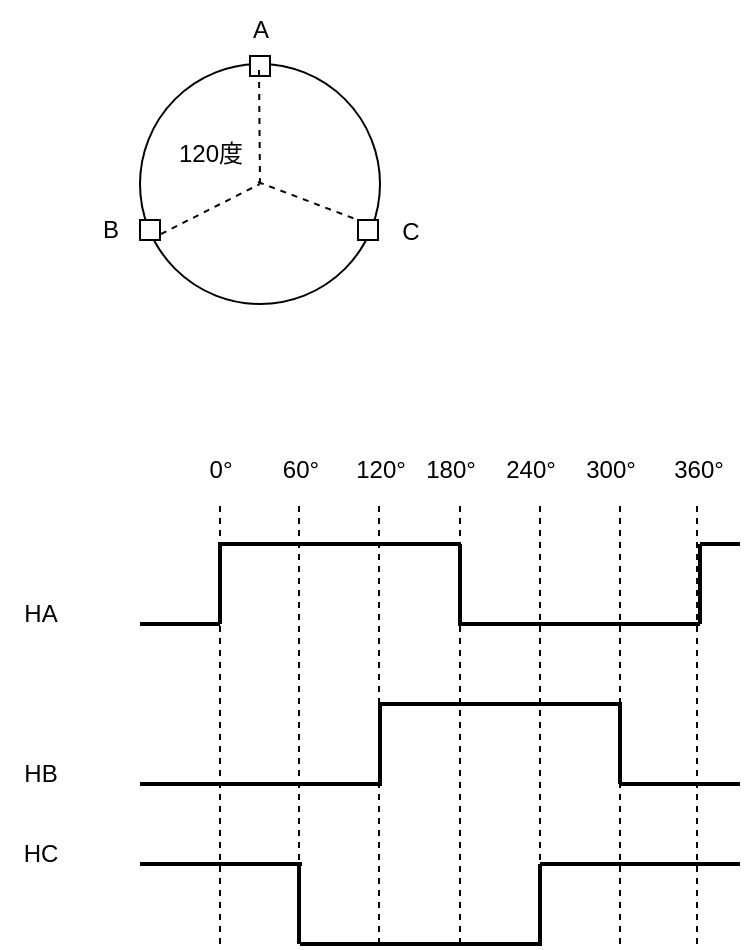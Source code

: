 <mxfile version="24.9.0">
  <diagram name="霍尔传感器使用" id="jZ_4YWDL3ssqv_X1GesC">
    <mxGraphModel dx="954" dy="558" grid="1" gridSize="10" guides="1" tooltips="1" connect="1" arrows="1" fold="1" page="1" pageScale="1" pageWidth="827" pageHeight="1169" math="0" shadow="0">
      <root>
        <mxCell id="0" />
        <mxCell id="1" parent="0" />
        <mxCell id="nKnXS1dDrPCADGeF1BPs-1" value="" style="ellipse;whiteSpace=wrap;html=1;aspect=fixed;" vertex="1" parent="1">
          <mxGeometry x="160" y="120" width="120" height="120" as="geometry" />
        </mxCell>
        <mxCell id="nKnXS1dDrPCADGeF1BPs-2" value="A" style="text;html=1;align=center;verticalAlign=middle;resizable=0;points=[];autosize=1;strokeColor=none;fillColor=none;" vertex="1" parent="1">
          <mxGeometry x="205" y="88" width="30" height="30" as="geometry" />
        </mxCell>
        <mxCell id="nKnXS1dDrPCADGeF1BPs-3" value="B" style="text;html=1;align=center;verticalAlign=middle;resizable=0;points=[];autosize=1;strokeColor=none;fillColor=none;" vertex="1" parent="1">
          <mxGeometry x="130" y="188" width="30" height="30" as="geometry" />
        </mxCell>
        <mxCell id="nKnXS1dDrPCADGeF1BPs-4" value="C" style="text;html=1;align=center;verticalAlign=middle;resizable=0;points=[];autosize=1;strokeColor=none;fillColor=none;" vertex="1" parent="1">
          <mxGeometry x="280" y="189" width="30" height="30" as="geometry" />
        </mxCell>
        <mxCell id="nKnXS1dDrPCADGeF1BPs-5" value="" style="rounded=0;whiteSpace=wrap;html=1;" vertex="1" parent="1">
          <mxGeometry x="215" y="116" width="10" height="10" as="geometry" />
        </mxCell>
        <mxCell id="nKnXS1dDrPCADGeF1BPs-7" value="" style="rounded=0;whiteSpace=wrap;html=1;" vertex="1" parent="1">
          <mxGeometry x="160" y="198" width="10" height="10" as="geometry" />
        </mxCell>
        <mxCell id="nKnXS1dDrPCADGeF1BPs-8" value="" style="rounded=0;whiteSpace=wrap;html=1;" vertex="1" parent="1">
          <mxGeometry x="269" y="198" width="10" height="10" as="geometry" />
        </mxCell>
        <mxCell id="nKnXS1dDrPCADGeF1BPs-15" value="" style="endArrow=none;dashed=1;html=1;rounded=0;" edge="1" parent="1">
          <mxGeometry width="50" height="50" relative="1" as="geometry">
            <mxPoint x="220" y="180" as="sourcePoint" />
            <mxPoint x="219.5" y="123" as="targetPoint" />
          </mxGeometry>
        </mxCell>
        <mxCell id="nKnXS1dDrPCADGeF1BPs-16" value="" style="endArrow=none;dashed=1;html=1;rounded=0;entryX=0.5;entryY=0.5;entryDx=0;entryDy=0;entryPerimeter=0;" edge="1" parent="1" target="nKnXS1dDrPCADGeF1BPs-1">
          <mxGeometry width="50" height="50" relative="1" as="geometry">
            <mxPoint x="170.5" y="205" as="sourcePoint" />
            <mxPoint x="205" y="188" as="targetPoint" />
          </mxGeometry>
        </mxCell>
        <mxCell id="nKnXS1dDrPCADGeF1BPs-17" value="" style="endArrow=none;dashed=1;html=1;rounded=0;entryX=0;entryY=0;entryDx=0;entryDy=0;" edge="1" parent="1" target="nKnXS1dDrPCADGeF1BPs-8">
          <mxGeometry width="50" height="50" relative="1" as="geometry">
            <mxPoint x="219" y="179" as="sourcePoint" />
            <mxPoint x="279" y="219" as="targetPoint" />
          </mxGeometry>
        </mxCell>
        <mxCell id="nKnXS1dDrPCADGeF1BPs-18" value="120度" style="text;html=1;align=center;verticalAlign=middle;resizable=0;points=[];autosize=1;strokeColor=none;fillColor=none;" vertex="1" parent="1">
          <mxGeometry x="165" y="150" width="60" height="30" as="geometry" />
        </mxCell>
        <mxCell id="nKnXS1dDrPCADGeF1BPs-19" value="" style="endArrow=none;html=1;rounded=0;strokeWidth=2;" edge="1" parent="1">
          <mxGeometry width="50" height="50" relative="1" as="geometry">
            <mxPoint x="160" y="400" as="sourcePoint" />
            <mxPoint x="200" y="400" as="targetPoint" />
          </mxGeometry>
        </mxCell>
        <mxCell id="nKnXS1dDrPCADGeF1BPs-20" value="" style="endArrow=none;html=1;rounded=0;strokeWidth=2;" edge="1" parent="1">
          <mxGeometry width="50" height="50" relative="1" as="geometry">
            <mxPoint x="200" y="400" as="sourcePoint" />
            <mxPoint x="200" y="360" as="targetPoint" />
          </mxGeometry>
        </mxCell>
        <mxCell id="nKnXS1dDrPCADGeF1BPs-21" value="" style="endArrow=none;html=1;rounded=0;strokeWidth=2;" edge="1" parent="1">
          <mxGeometry width="50" height="50" relative="1" as="geometry">
            <mxPoint x="199" y="360" as="sourcePoint" />
            <mxPoint x="320" y="360" as="targetPoint" />
          </mxGeometry>
        </mxCell>
        <mxCell id="nKnXS1dDrPCADGeF1BPs-22" value="" style="endArrow=none;html=1;rounded=0;strokeWidth=2;" edge="1" parent="1">
          <mxGeometry width="50" height="50" relative="1" as="geometry">
            <mxPoint x="320" y="400" as="sourcePoint" />
            <mxPoint x="320" y="360" as="targetPoint" />
          </mxGeometry>
        </mxCell>
        <mxCell id="nKnXS1dDrPCADGeF1BPs-23" value="" style="endArrow=none;html=1;rounded=0;strokeWidth=2;" edge="1" parent="1">
          <mxGeometry width="50" height="50" relative="1" as="geometry">
            <mxPoint x="319" y="400" as="sourcePoint" />
            <mxPoint x="440" y="400" as="targetPoint" />
          </mxGeometry>
        </mxCell>
        <mxCell id="nKnXS1dDrPCADGeF1BPs-24" value="0°" style="text;html=1;align=center;verticalAlign=middle;resizable=0;points=[];autosize=1;strokeColor=none;fillColor=none;" vertex="1" parent="1">
          <mxGeometry x="185" y="308" width="30" height="30" as="geometry" />
        </mxCell>
        <mxCell id="nKnXS1dDrPCADGeF1BPs-25" value="60°" style="text;html=1;align=center;verticalAlign=middle;resizable=0;points=[];autosize=1;strokeColor=none;fillColor=none;" vertex="1" parent="1">
          <mxGeometry x="220" y="308" width="40" height="30" as="geometry" />
        </mxCell>
        <mxCell id="nKnXS1dDrPCADGeF1BPs-26" value="120°" style="text;html=1;align=center;verticalAlign=middle;resizable=0;points=[];autosize=1;strokeColor=none;fillColor=none;" vertex="1" parent="1">
          <mxGeometry x="255" y="308" width="50" height="30" as="geometry" />
        </mxCell>
        <mxCell id="nKnXS1dDrPCADGeF1BPs-27" value="180°" style="text;html=1;align=center;verticalAlign=middle;resizable=0;points=[];autosize=1;strokeColor=none;fillColor=none;" vertex="1" parent="1">
          <mxGeometry x="290" y="308" width="50" height="30" as="geometry" />
        </mxCell>
        <mxCell id="nKnXS1dDrPCADGeF1BPs-28" value="240°" style="text;html=1;align=center;verticalAlign=middle;resizable=0;points=[];autosize=1;strokeColor=none;fillColor=none;" vertex="1" parent="1">
          <mxGeometry x="330" y="308" width="50" height="30" as="geometry" />
        </mxCell>
        <mxCell id="nKnXS1dDrPCADGeF1BPs-29" value="300°" style="text;html=1;align=center;verticalAlign=middle;resizable=0;points=[];autosize=1;strokeColor=none;fillColor=none;" vertex="1" parent="1">
          <mxGeometry x="370" y="308" width="50" height="30" as="geometry" />
        </mxCell>
        <mxCell id="nKnXS1dDrPCADGeF1BPs-30" value="360°" style="text;html=1;align=center;verticalAlign=middle;resizable=0;points=[];autosize=1;strokeColor=none;fillColor=none;" vertex="1" parent="1">
          <mxGeometry x="414" y="308" width="50" height="30" as="geometry" />
        </mxCell>
        <mxCell id="nKnXS1dDrPCADGeF1BPs-31" value="" style="endArrow=none;html=1;rounded=0;strokeWidth=2;" edge="1" parent="1">
          <mxGeometry width="50" height="50" relative="1" as="geometry">
            <mxPoint x="280" y="440" as="sourcePoint" />
            <mxPoint x="401" y="440" as="targetPoint" />
          </mxGeometry>
        </mxCell>
        <mxCell id="nKnXS1dDrPCADGeF1BPs-32" value="" style="endArrow=none;html=1;rounded=0;strokeWidth=2;" edge="1" parent="1">
          <mxGeometry width="50" height="50" relative="1" as="geometry">
            <mxPoint x="280" y="480" as="sourcePoint" />
            <mxPoint x="280" y="440" as="targetPoint" />
          </mxGeometry>
        </mxCell>
        <mxCell id="nKnXS1dDrPCADGeF1BPs-33" value="" style="endArrow=none;html=1;rounded=0;strokeWidth=2;" edge="1" parent="1">
          <mxGeometry width="50" height="50" relative="1" as="geometry">
            <mxPoint x="160" y="480" as="sourcePoint" />
            <mxPoint x="281" y="480" as="targetPoint" />
          </mxGeometry>
        </mxCell>
        <mxCell id="nKnXS1dDrPCADGeF1BPs-34" value="" style="endArrow=none;html=1;rounded=0;strokeWidth=2;" edge="1" parent="1">
          <mxGeometry width="50" height="50" relative="1" as="geometry">
            <mxPoint x="400" y="480" as="sourcePoint" />
            <mxPoint x="400" y="440" as="targetPoint" />
          </mxGeometry>
        </mxCell>
        <mxCell id="nKnXS1dDrPCADGeF1BPs-35" value="" style="endArrow=none;html=1;rounded=0;strokeWidth=2;" edge="1" parent="1">
          <mxGeometry width="50" height="50" relative="1" as="geometry">
            <mxPoint x="400" y="480" as="sourcePoint" />
            <mxPoint x="460" y="480" as="targetPoint" />
          </mxGeometry>
        </mxCell>
        <mxCell id="nKnXS1dDrPCADGeF1BPs-36" value="" style="endArrow=none;html=1;rounded=0;strokeWidth=2;" edge="1" parent="1">
          <mxGeometry width="50" height="50" relative="1" as="geometry">
            <mxPoint x="360" y="520" as="sourcePoint" />
            <mxPoint x="460" y="520" as="targetPoint" />
          </mxGeometry>
        </mxCell>
        <mxCell id="nKnXS1dDrPCADGeF1BPs-37" value="" style="endArrow=none;html=1;rounded=0;strokeWidth=2;" edge="1" parent="1">
          <mxGeometry width="50" height="50" relative="1" as="geometry">
            <mxPoint x="440" y="400" as="sourcePoint" />
            <mxPoint x="440" y="360" as="targetPoint" />
          </mxGeometry>
        </mxCell>
        <mxCell id="nKnXS1dDrPCADGeF1BPs-38" value="" style="endArrow=none;html=1;rounded=0;strokeWidth=2;" edge="1" parent="1">
          <mxGeometry width="50" height="50" relative="1" as="geometry">
            <mxPoint x="440" y="360" as="sourcePoint" />
            <mxPoint x="460" y="360" as="targetPoint" />
          </mxGeometry>
        </mxCell>
        <mxCell id="nKnXS1dDrPCADGeF1BPs-39" value="" style="endArrow=none;html=1;rounded=0;strokeWidth=2;" edge="1" parent="1">
          <mxGeometry width="50" height="50" relative="1" as="geometry">
            <mxPoint x="240" y="560" as="sourcePoint" />
            <mxPoint x="361" y="560" as="targetPoint" />
          </mxGeometry>
        </mxCell>
        <mxCell id="nKnXS1dDrPCADGeF1BPs-40" value="" style="endArrow=none;html=1;rounded=0;strokeWidth=2;" edge="1" parent="1">
          <mxGeometry width="50" height="50" relative="1" as="geometry">
            <mxPoint x="360" y="560" as="sourcePoint" />
            <mxPoint x="360" y="520" as="targetPoint" />
          </mxGeometry>
        </mxCell>
        <mxCell id="nKnXS1dDrPCADGeF1BPs-41" value="" style="endArrow=none;html=1;rounded=0;strokeWidth=2;" edge="1" parent="1">
          <mxGeometry width="50" height="50" relative="1" as="geometry">
            <mxPoint x="160" y="520" as="sourcePoint" />
            <mxPoint x="241" y="520" as="targetPoint" />
          </mxGeometry>
        </mxCell>
        <mxCell id="nKnXS1dDrPCADGeF1BPs-42" value="" style="endArrow=none;html=1;rounded=0;strokeWidth=2;" edge="1" parent="1">
          <mxGeometry width="50" height="50" relative="1" as="geometry">
            <mxPoint x="239.5" y="560" as="sourcePoint" />
            <mxPoint x="239.5" y="520" as="targetPoint" />
          </mxGeometry>
        </mxCell>
        <mxCell id="nKnXS1dDrPCADGeF1BPs-43" value="HA" style="text;html=1;align=center;verticalAlign=middle;resizable=0;points=[];autosize=1;strokeColor=none;fillColor=none;" vertex="1" parent="1">
          <mxGeometry x="90" y="380" width="40" height="30" as="geometry" />
        </mxCell>
        <mxCell id="nKnXS1dDrPCADGeF1BPs-44" value="HB" style="text;html=1;align=center;verticalAlign=middle;resizable=0;points=[];autosize=1;strokeColor=none;fillColor=none;" vertex="1" parent="1">
          <mxGeometry x="90" y="460" width="40" height="30" as="geometry" />
        </mxCell>
        <mxCell id="nKnXS1dDrPCADGeF1BPs-45" value="HC" style="text;html=1;align=center;verticalAlign=middle;resizable=0;points=[];autosize=1;strokeColor=none;fillColor=none;" vertex="1" parent="1">
          <mxGeometry x="90" y="500" width="40" height="30" as="geometry" />
        </mxCell>
        <mxCell id="nKnXS1dDrPCADGeF1BPs-46" value="" style="endArrow=none;dashed=1;html=1;rounded=0;" edge="1" parent="1" target="nKnXS1dDrPCADGeF1BPs-24">
          <mxGeometry width="50" height="50" relative="1" as="geometry">
            <mxPoint x="200" y="560" as="sourcePoint" />
            <mxPoint x="199.5" y="350" as="targetPoint" />
          </mxGeometry>
        </mxCell>
        <mxCell id="nKnXS1dDrPCADGeF1BPs-47" value="" style="endArrow=none;dashed=1;html=1;rounded=0;" edge="1" parent="1">
          <mxGeometry width="50" height="50" relative="1" as="geometry">
            <mxPoint x="239.5" y="560" as="sourcePoint" />
            <mxPoint x="239.5" y="338" as="targetPoint" />
          </mxGeometry>
        </mxCell>
        <mxCell id="nKnXS1dDrPCADGeF1BPs-48" value="" style="endArrow=none;dashed=1;html=1;rounded=0;" edge="1" parent="1">
          <mxGeometry width="50" height="50" relative="1" as="geometry">
            <mxPoint x="279.5" y="560" as="sourcePoint" />
            <mxPoint x="279.5" y="338" as="targetPoint" />
          </mxGeometry>
        </mxCell>
        <mxCell id="nKnXS1dDrPCADGeF1BPs-49" value="" style="endArrow=none;dashed=1;html=1;rounded=0;" edge="1" parent="1">
          <mxGeometry width="50" height="50" relative="1" as="geometry">
            <mxPoint x="320" y="560" as="sourcePoint" />
            <mxPoint x="320" y="338" as="targetPoint" />
          </mxGeometry>
        </mxCell>
        <mxCell id="nKnXS1dDrPCADGeF1BPs-50" value="" style="endArrow=none;dashed=1;html=1;rounded=0;" edge="1" parent="1">
          <mxGeometry width="50" height="50" relative="1" as="geometry">
            <mxPoint x="360" y="560" as="sourcePoint" />
            <mxPoint x="360" y="338" as="targetPoint" />
          </mxGeometry>
        </mxCell>
        <mxCell id="nKnXS1dDrPCADGeF1BPs-51" value="" style="endArrow=none;dashed=1;html=1;rounded=0;" edge="1" parent="1">
          <mxGeometry width="50" height="50" relative="1" as="geometry">
            <mxPoint x="400" y="560" as="sourcePoint" />
            <mxPoint x="400" y="338" as="targetPoint" />
          </mxGeometry>
        </mxCell>
        <mxCell id="nKnXS1dDrPCADGeF1BPs-52" value="" style="endArrow=none;dashed=1;html=1;rounded=0;" edge="1" parent="1">
          <mxGeometry width="50" height="50" relative="1" as="geometry">
            <mxPoint x="438.5" y="560" as="sourcePoint" />
            <mxPoint x="438.5" y="338" as="targetPoint" />
          </mxGeometry>
        </mxCell>
      </root>
    </mxGraphModel>
  </diagram>
</mxfile>
